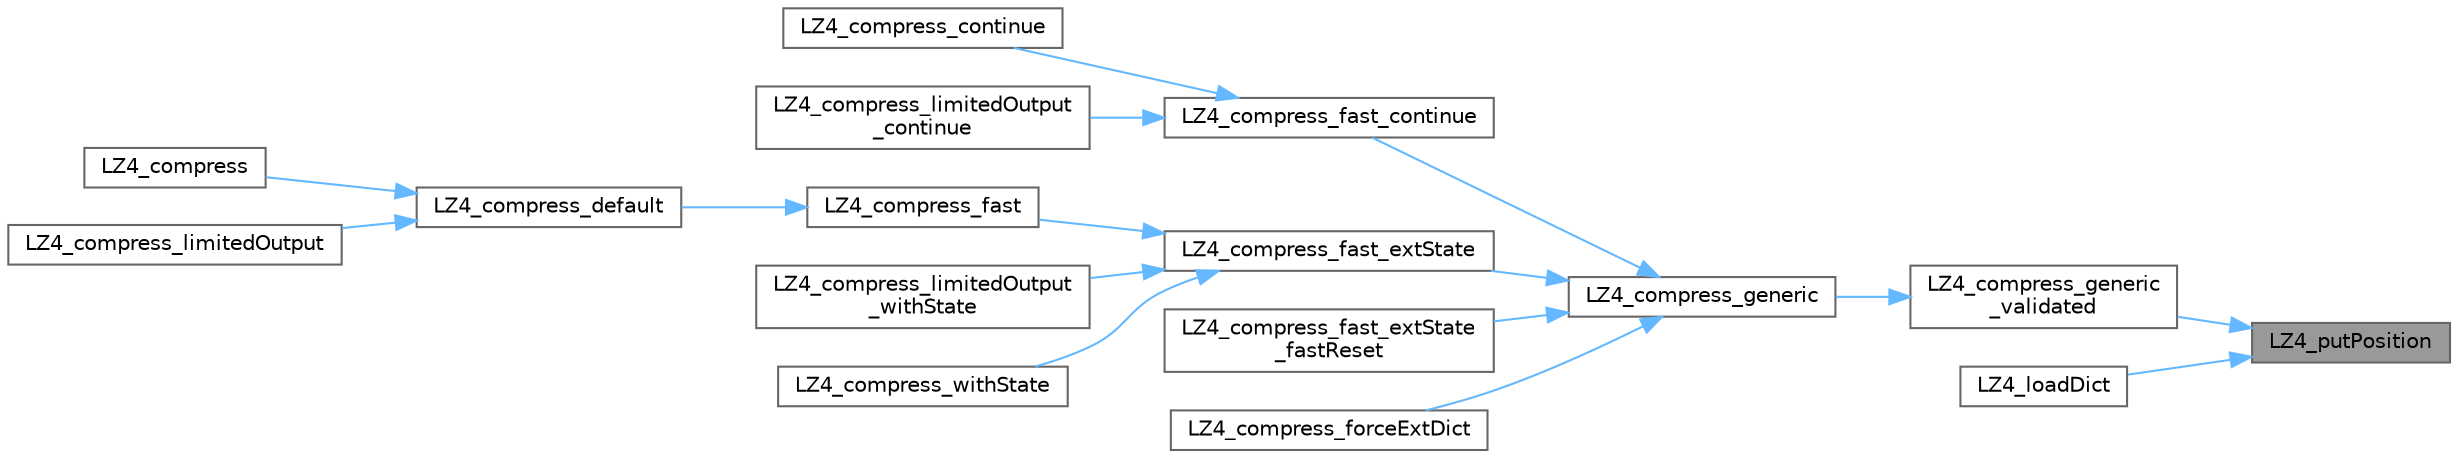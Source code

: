 digraph "LZ4_putPosition"
{
 // LATEX_PDF_SIZE
  bgcolor="transparent";
  edge [fontname=Helvetica,fontsize=10,labelfontname=Helvetica,labelfontsize=10];
  node [fontname=Helvetica,fontsize=10,shape=box,height=0.2,width=0.4];
  rankdir="RL";
  Node1 [id="Node000001",label="LZ4_putPosition",height=0.2,width=0.4,color="gray40", fillcolor="grey60", style="filled", fontcolor="black",tooltip=" "];
  Node1 -> Node2 [id="edge1_Node000001_Node000002",dir="back",color="steelblue1",style="solid",tooltip=" "];
  Node2 [id="Node000002",label="LZ4_compress_generic\l_validated",height=0.2,width=0.4,color="grey40", fillcolor="white", style="filled",URL="$lz4_8c.html#aaf9d82d99a9a4f4d33da21867c6aa751",tooltip=" "];
  Node2 -> Node3 [id="edge2_Node000002_Node000003",dir="back",color="steelblue1",style="solid",tooltip=" "];
  Node3 [id="Node000003",label="LZ4_compress_generic",height=0.2,width=0.4,color="grey40", fillcolor="white", style="filled",URL="$lz4_8c.html#a2c16b0c1f9b51bb73e155876011fc97a",tooltip=" "];
  Node3 -> Node4 [id="edge3_Node000003_Node000004",dir="back",color="steelblue1",style="solid",tooltip=" "];
  Node4 [id="Node000004",label="LZ4_compress_fast_continue",height=0.2,width=0.4,color="grey40", fillcolor="white", style="filled",URL="$lz4_8c.html#abee2872be58007aae02ca0ca467dae4f",tooltip=" "];
  Node4 -> Node5 [id="edge4_Node000004_Node000005",dir="back",color="steelblue1",style="solid",tooltip=" "];
  Node5 [id="Node000005",label="LZ4_compress_continue",height=0.2,width=0.4,color="grey40", fillcolor="white", style="filled",URL="$lz4_8c.html#a7936aa7dce7ba045f7daa578de555175",tooltip=" "];
  Node4 -> Node6 [id="edge5_Node000004_Node000006",dir="back",color="steelblue1",style="solid",tooltip=" "];
  Node6 [id="Node000006",label="LZ4_compress_limitedOutput\l_continue",height=0.2,width=0.4,color="grey40", fillcolor="white", style="filled",URL="$lz4_8c.html#a4a6e82d1e76a274fe351f9d090c44e59",tooltip=" "];
  Node3 -> Node7 [id="edge6_Node000003_Node000007",dir="back",color="steelblue1",style="solid",tooltip=" "];
  Node7 [id="Node000007",label="LZ4_compress_fast_extState",height=0.2,width=0.4,color="grey40", fillcolor="white", style="filled",URL="$lz4_8c.html#a19a6258c0092d5b3255a41d7566248d7",tooltip=" "];
  Node7 -> Node8 [id="edge7_Node000007_Node000008",dir="back",color="steelblue1",style="solid",tooltip=" "];
  Node8 [id="Node000008",label="LZ4_compress_fast",height=0.2,width=0.4,color="grey40", fillcolor="white", style="filled",URL="$lz4_8c.html#a7466a8eca8f7b2eeec7887c9371d21e1",tooltip=" "];
  Node8 -> Node9 [id="edge8_Node000008_Node000009",dir="back",color="steelblue1",style="solid",tooltip=" "];
  Node9 [id="Node000009",label="LZ4_compress_default",height=0.2,width=0.4,color="grey40", fillcolor="white", style="filled",URL="$lz4_8c.html#a4a0eddbe2e6f52ce91e259fa57459fbd",tooltip=" "];
  Node9 -> Node10 [id="edge9_Node000009_Node000010",dir="back",color="steelblue1",style="solid",tooltip=" "];
  Node10 [id="Node000010",label="LZ4_compress",height=0.2,width=0.4,color="grey40", fillcolor="white", style="filled",URL="$lz4_8c.html#a5eae984914665109fd891ff2bed82331",tooltip=" "];
  Node9 -> Node11 [id="edge10_Node000009_Node000011",dir="back",color="steelblue1",style="solid",tooltip=" "];
  Node11 [id="Node000011",label="LZ4_compress_limitedOutput",height=0.2,width=0.4,color="grey40", fillcolor="white", style="filled",URL="$lz4_8c.html#a464e8e2a2ad215e0d94042722eb75551",tooltip=" "];
  Node7 -> Node12 [id="edge11_Node000007_Node000012",dir="back",color="steelblue1",style="solid",tooltip=" "];
  Node12 [id="Node000012",label="LZ4_compress_limitedOutput\l_withState",height=0.2,width=0.4,color="grey40", fillcolor="white", style="filled",URL="$lz4_8c.html#ab9e6911a8271745f3a45490edeae135b",tooltip=" "];
  Node7 -> Node13 [id="edge12_Node000007_Node000013",dir="back",color="steelblue1",style="solid",tooltip=" "];
  Node13 [id="Node000013",label="LZ4_compress_withState",height=0.2,width=0.4,color="grey40", fillcolor="white", style="filled",URL="$lz4_8c.html#a9fa2e6e61caea57ae1c3ef996f0e9ac9",tooltip=" "];
  Node3 -> Node14 [id="edge13_Node000003_Node000014",dir="back",color="steelblue1",style="solid",tooltip=" "];
  Node14 [id="Node000014",label="LZ4_compress_fast_extState\l_fastReset",height=0.2,width=0.4,color="grey40", fillcolor="white", style="filled",URL="$lz4_8c.html#ad9ca3cfc174b63e4ecf1897c32f146a7",tooltip=" "];
  Node3 -> Node15 [id="edge14_Node000003_Node000015",dir="back",color="steelblue1",style="solid",tooltip=" "];
  Node15 [id="Node000015",label="LZ4_compress_forceExtDict",height=0.2,width=0.4,color="grey40", fillcolor="white", style="filled",URL="$lz4_8c.html#aa21d9d803f8efcb91ecbb99062fd6b9e",tooltip=" "];
  Node1 -> Node16 [id="edge15_Node000001_Node000016",dir="back",color="steelblue1",style="solid",tooltip=" "];
  Node16 [id="Node000016",label="LZ4_loadDict",height=0.2,width=0.4,color="grey40", fillcolor="white", style="filled",URL="$lz4_8c.html#a2b94615ba633a2c5511758d5f2cb34f5",tooltip=" "];
}

